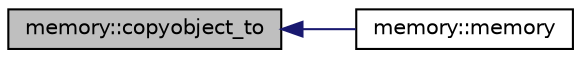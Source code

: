 digraph "memory::copyobject_to"
{
  edge [fontname="Helvetica",fontsize="10",labelfontname="Helvetica",labelfontsize="10"];
  node [fontname="Helvetica",fontsize="10",shape=record];
  rankdir="LR";
  Node187 [label="memory::copyobject_to",height=0.2,width=0.4,color="black", fillcolor="grey75", style="filled", fontcolor="black"];
  Node187 -> Node188 [dir="back",color="midnightblue",fontsize="10",style="solid",fontname="Helvetica"];
  Node188 [label="memory::memory",height=0.2,width=0.4,color="black", fillcolor="white", style="filled",URL="$d8/d99/classmemory.html#ade21bbe488443d2d3eb7b82a868298a6"];
}
